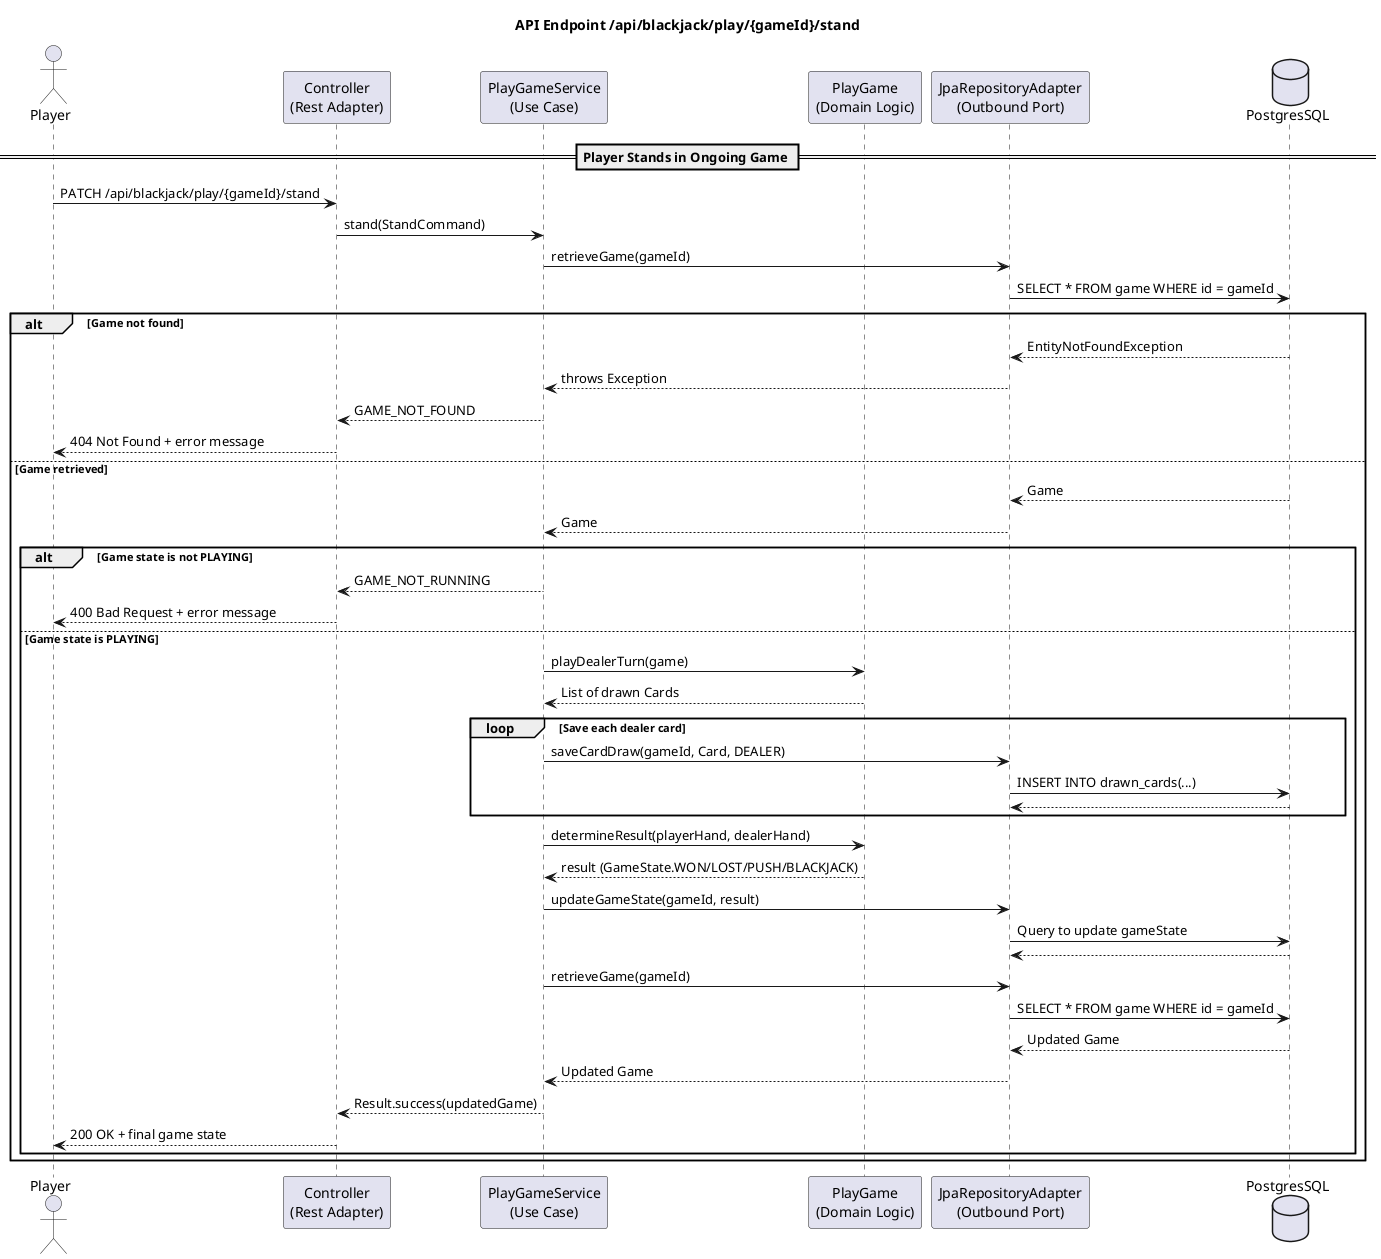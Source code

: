 @startuml
title API Endpoint /api/blackjack/play/{gameId}/stand

actor Player

participant "Controller\n(Rest Adapter)" as Controller
participant "PlayGameService\n(Use Case)" as Service
participant "PlayGame\n(Domain Logic)" as Domain
participant "JpaRepositoryAdapter\n(Outbound Port)" as Adapter
database PostgresSQL as DB

== Player Stands in Ongoing Game ==

Player -> Controller : PATCH /api/blackjack/play/{gameId}/stand
Controller -> Service : stand(StandCommand)

Service -> Adapter : retrieveGame(gameId)
Adapter -> DB : SELECT * FROM game WHERE id = gameId

alt Game not found

    DB --> Adapter : EntityNotFoundException
    Adapter --> Service : throws Exception
    Service --> Controller : GAME_NOT_FOUND
    Controller --> Player : 404 Not Found + error message

else Game retrieved
    DB --> Adapter : Game
    Adapter --> Service : Game

    alt Game state is not PLAYING
        Service --> Controller : GAME_NOT_RUNNING
        Controller --> Player : 400 Bad Request + error message

    else Game state is PLAYING

        Service -> Domain : playDealerTurn(game)
        Domain --> Service : List of drawn Cards

        loop Save each dealer card
            Service -> Adapter : saveCardDraw(gameId, Card, DEALER)
            Adapter -> DB : INSERT INTO drawn_cards(...)
            DB --> Adapter
        end

        Service -> Domain : determineResult(playerHand, dealerHand)
        Domain --> Service : result (GameState.WON/LOST/PUSH/BLACKJACK)

        Service -> Adapter : updateGameState(gameId, result)
        Adapter -> DB : Query to update gameState
        DB --> Adapter

        Service -> Adapter : retrieveGame(gameId)
        Adapter -> DB : SELECT * FROM game WHERE id = gameId
        DB --> Adapter : Updated Game
        Adapter --> Service : Updated Game

        Service --> Controller : Result.success(updatedGame)
        Controller --> Player : 200 OK + final game state
    end

end
@enduml
